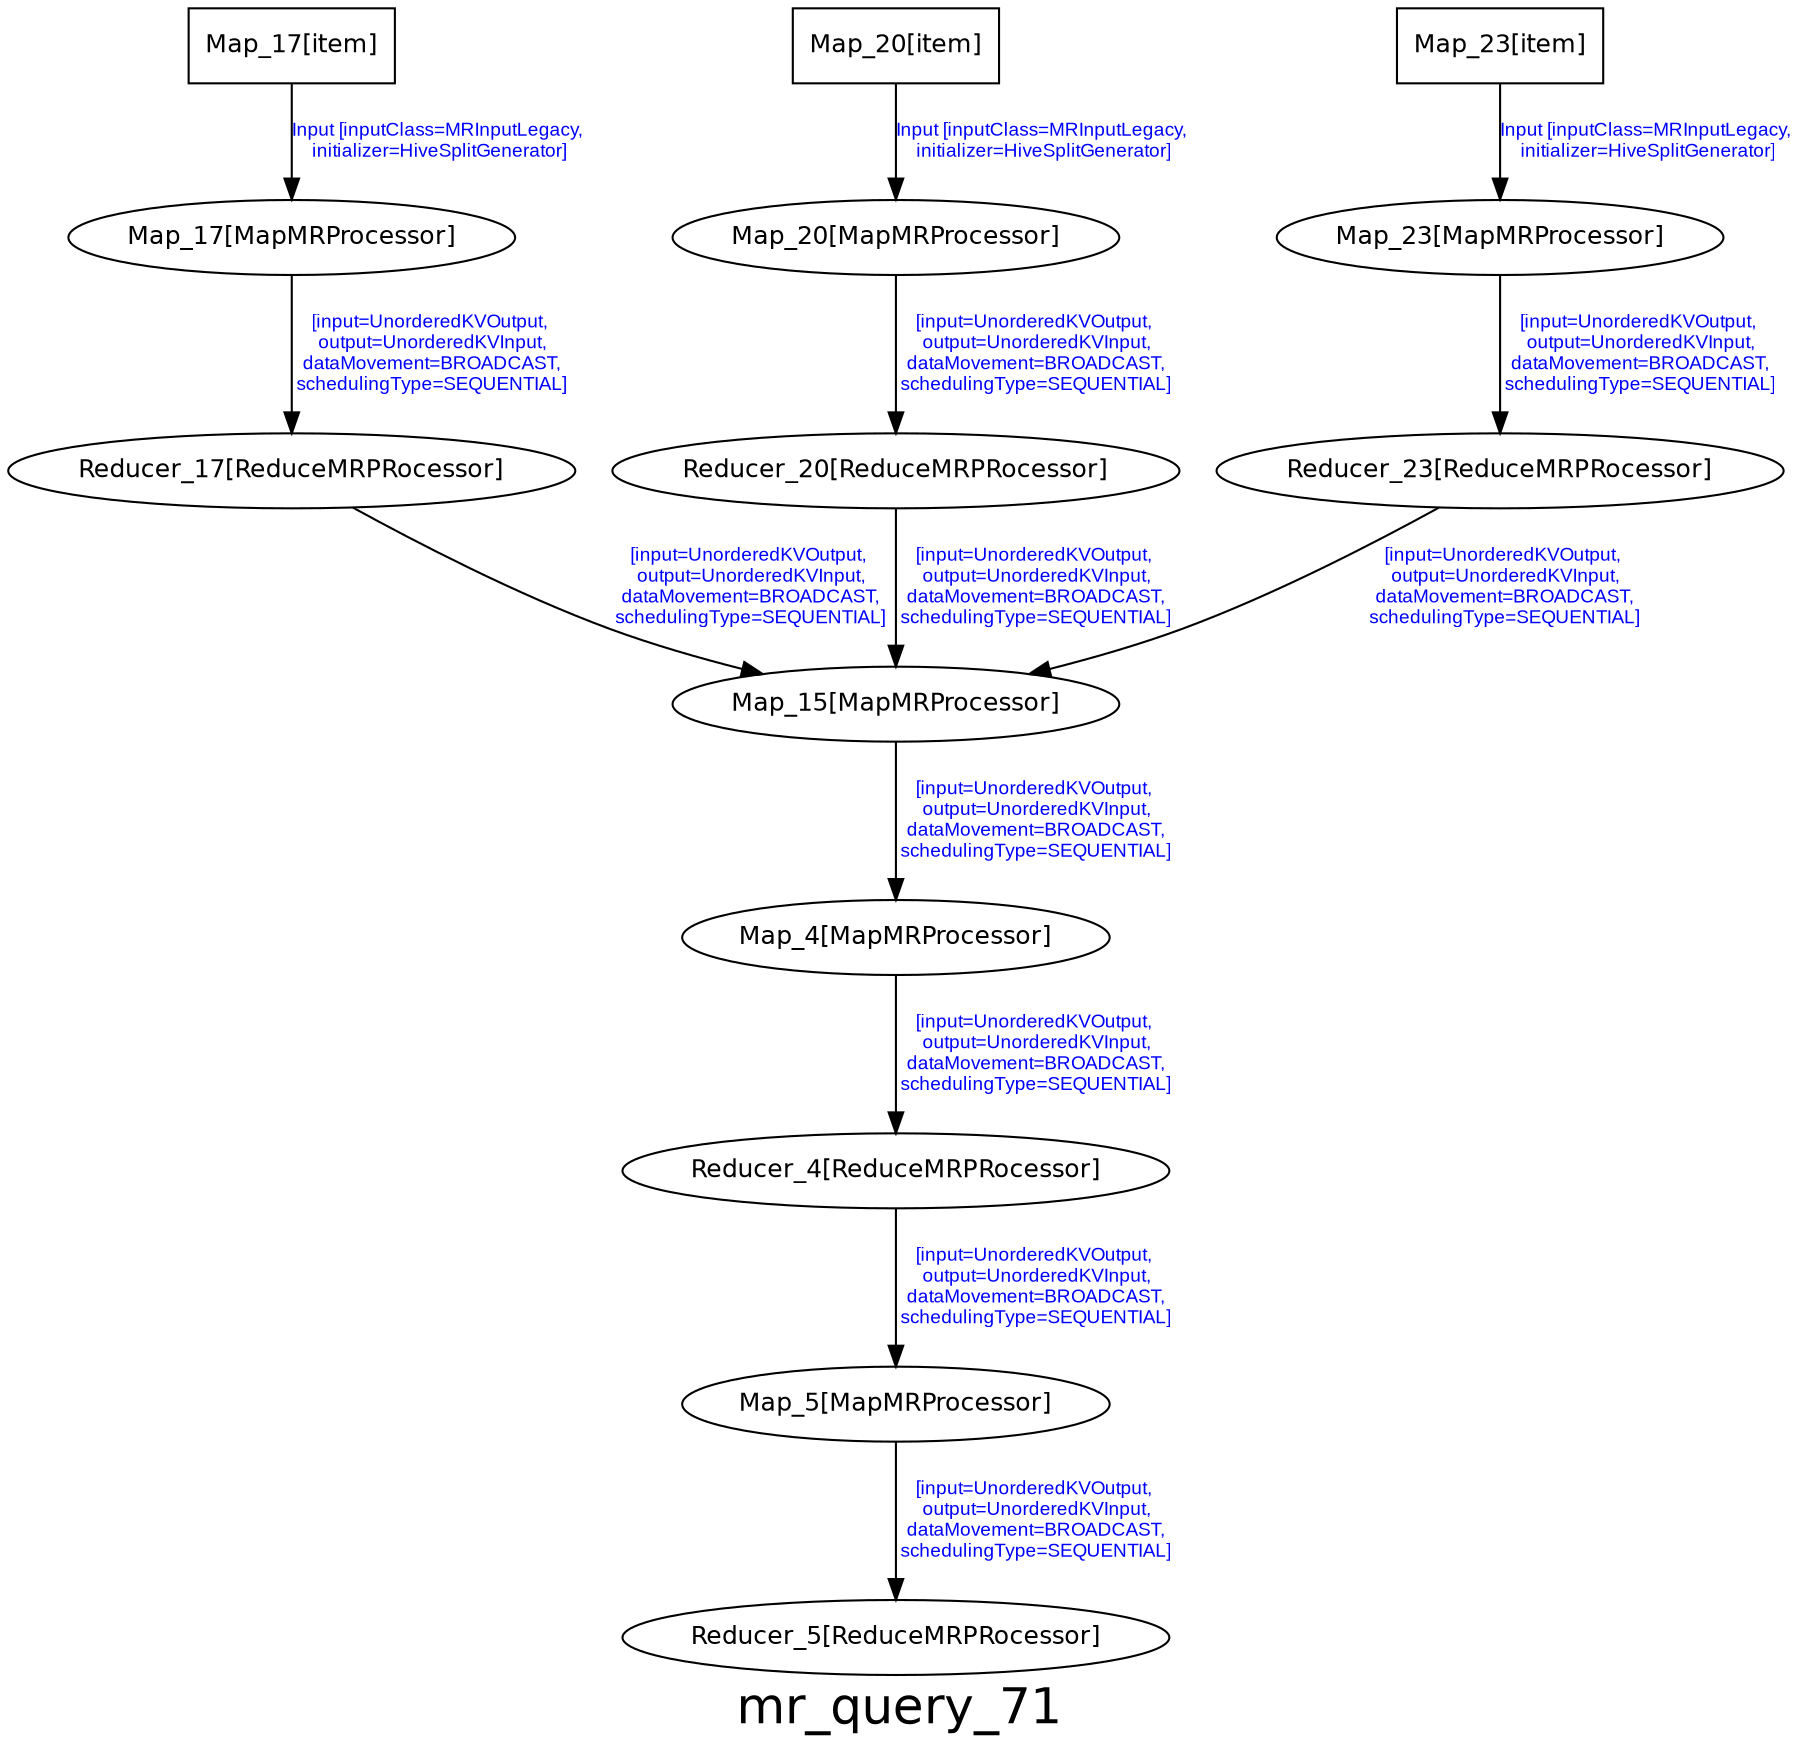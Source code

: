 digraph mr_query_71 {
graph [ label="mr_query_71", fontsize=24, fontname=Helvetica];
node [fontsize=12, fontname=Helvetica];
edge [fontsize=9, fontcolor=blue, fontname=Arial];
"mr_query_71.Map_17_item" [ label = "Map_17[item]", shape = "box" ];
"mr_query_71.Map_17_item" -> "mr_query_71.Map_17" [ label = "Input [inputClass=MRInputLegacy,\n initializer=HiveSplitGenerator]" ];
"mr_query_71.Map_17" [ label = "Map_17[MapMRProcessor]"]
"mr_query_71.Map_17" -> "mr_query_71.Reducer_17" [ label = "[input=UnorderedKVOutput,\n output=UnorderedKVInput,\n dataMovement=BROADCAST,\n schedulingType=SEQUENTIAL]" ];
"mr_query_71.Reducer_17" [label = "Reducer_17[ReduceMRPRocessor]"]
"mr_query_71.Reducer_17" -> "mr_query_71.Map_15" [ label = "[input=UnorderedKVOutput,\n output=UnorderedKVInput,\n dataMovement=BROADCAST,\n schedulingType=SEQUENTIAL]" ];

"mr_query_71.Map_20_item" [ label = "Map_20[item]", shape = "box" ];
"mr_query_71.Map_20_item" -> "mr_query_71.Map_20" [ label = "Input [inputClass=MRInputLegacy,\n initializer=HiveSplitGenerator]" ];
"mr_query_71.Map_20" [ label = "Map_20[MapMRProcessor]"]
"mr_query_71.Map_20" -> "mr_query_71.Reducer_20" [ label = "[input=UnorderedKVOutput,\n output=UnorderedKVInput,\n dataMovement=BROADCAST,\n schedulingType=SEQUENTIAL]" ];
"mr_query_71.Reducer_20" [label = "Reducer_20[ReduceMRPRocessor]"]
"mr_query_71.Reducer_20" -> "mr_query_71.Map_15" [ label = "[input=UnorderedKVOutput,\n output=UnorderedKVInput,\n dataMovement=BROADCAST,\n schedulingType=SEQUENTIAL]" ];

"mr_query_71.Map_23_item" [ label = "Map_23[item]", shape = "box" ];
"mr_query_71.Map_23_item" -> "mr_query_71.Map_23" [ label = "Input [inputClass=MRInputLegacy,\n initializer=HiveSplitGenerator]" ];
"mr_query_71.Map_23" [ label = "Map_23[MapMRProcessor]"]
"mr_query_71.Map_23" -> "mr_query_71.Reducer_23" [ label = "[input=UnorderedKVOutput,\n output=UnorderedKVInput,\n dataMovement=BROADCAST,\n schedulingType=SEQUENTIAL]" ];
"mr_query_71.Reducer_23" [label = "Reducer_23[ReduceMRPRocessor]"]
"mr_query_71.Reducer_23" -> "mr_query_71.Map_15" [ label = "[input=UnorderedKVOutput,\n output=UnorderedKVInput,\n dataMovement=BROADCAST,\n schedulingType=SEQUENTIAL]" ];

"mr_query_71.Map_15" [ label = "Map_15[MapMRProcessor]" ];
"mr_query_71.Map_15" -> "mr_query_71.Map_4" [ label = "[input=UnorderedKVOutput,\n output=UnorderedKVInput,\n dataMovement=BROADCAST,\n schedulingType=SEQUENTIAL]" ];

"mr_query_71.Map_4" [ label = "Map_4[MapMRProcessor]"]
"mr_query_71.Map_4" -> "mr_query_71.Reducer_4" [ label = "[input=UnorderedKVOutput,\n output=UnorderedKVInput,\n dataMovement=BROADCAST,\n schedulingType=SEQUENTIAL]" ];
"mr_query_71.Reducer_4" [label = "Reducer_4[ReduceMRPRocessor]"]
"mr_query_71.Reducer_4" -> "mr_query_71.Map_5" [ label = "[input=UnorderedKVOutput,\n output=UnorderedKVInput,\n dataMovement=BROADCAST,\n schedulingType=SEQUENTIAL]" ];

"mr_query_71.Map_5" [ label = "Map_5[MapMRProcessor]"]
"mr_query_71.Map_5" -> "mr_query_71.Reducer_5" [ label = "[input=UnorderedKVOutput,\n output=UnorderedKVInput,\n dataMovement=BROADCAST,\n schedulingType=SEQUENTIAL]" ];
"mr_query_71.Reducer_5" [label = "Reducer_5[ReduceMRPRocessor]"]

}
